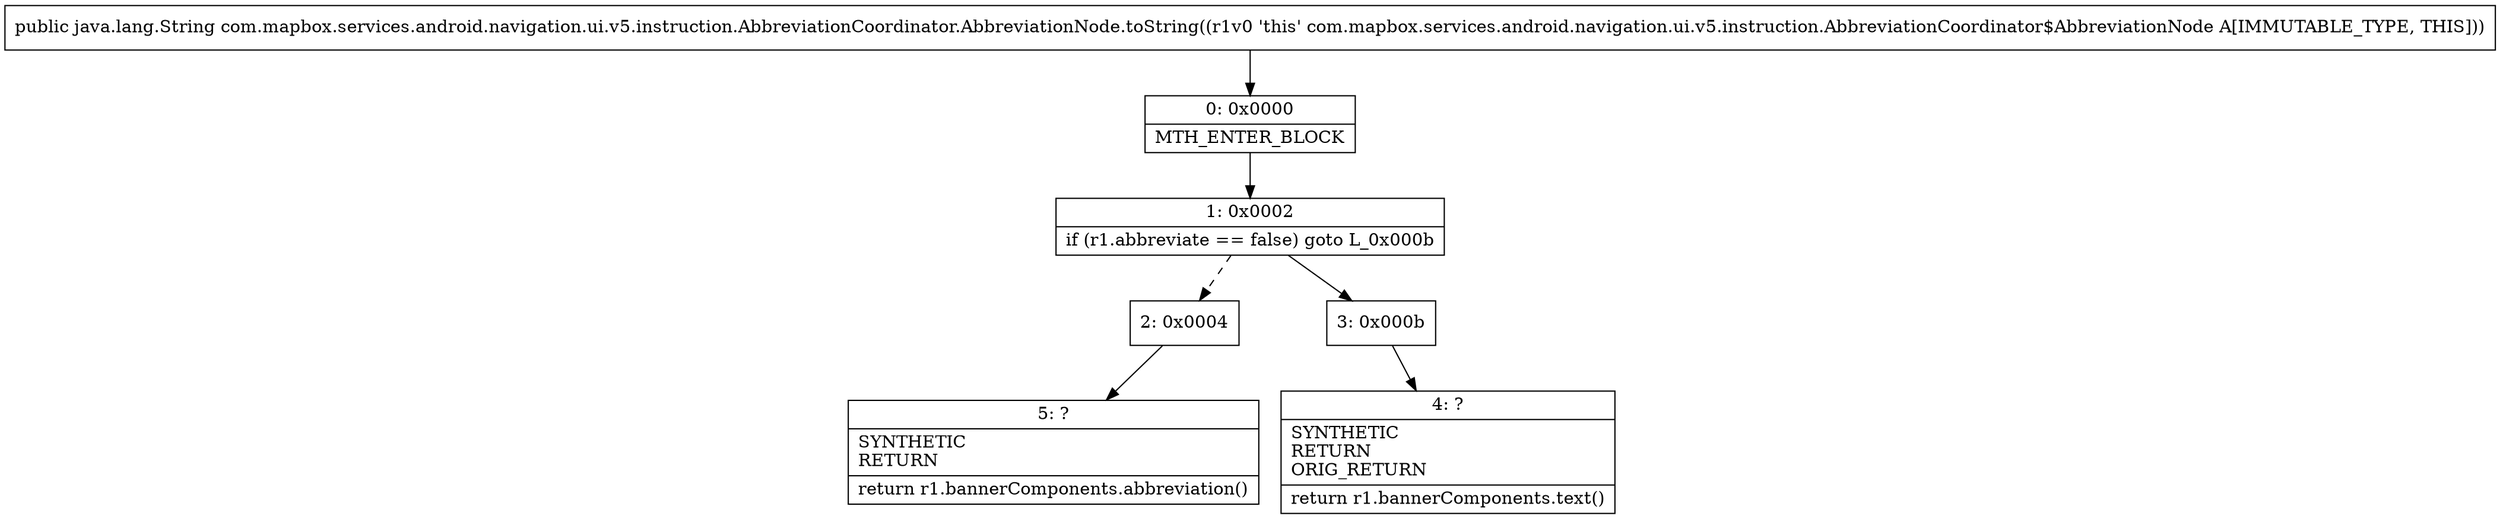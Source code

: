 digraph "CFG forcom.mapbox.services.android.navigation.ui.v5.instruction.AbbreviationCoordinator.AbbreviationNode.toString()Ljava\/lang\/String;" {
Node_0 [shape=record,label="{0\:\ 0x0000|MTH_ENTER_BLOCK\l}"];
Node_1 [shape=record,label="{1\:\ 0x0002|if (r1.abbreviate == false) goto L_0x000b\l}"];
Node_2 [shape=record,label="{2\:\ 0x0004}"];
Node_3 [shape=record,label="{3\:\ 0x000b}"];
Node_4 [shape=record,label="{4\:\ ?|SYNTHETIC\lRETURN\lORIG_RETURN\l|return r1.bannerComponents.text()\l}"];
Node_5 [shape=record,label="{5\:\ ?|SYNTHETIC\lRETURN\l|return r1.bannerComponents.abbreviation()\l}"];
MethodNode[shape=record,label="{public java.lang.String com.mapbox.services.android.navigation.ui.v5.instruction.AbbreviationCoordinator.AbbreviationNode.toString((r1v0 'this' com.mapbox.services.android.navigation.ui.v5.instruction.AbbreviationCoordinator$AbbreviationNode A[IMMUTABLE_TYPE, THIS])) }"];
MethodNode -> Node_0;
Node_0 -> Node_1;
Node_1 -> Node_2[style=dashed];
Node_1 -> Node_3;
Node_2 -> Node_5;
Node_3 -> Node_4;
}

